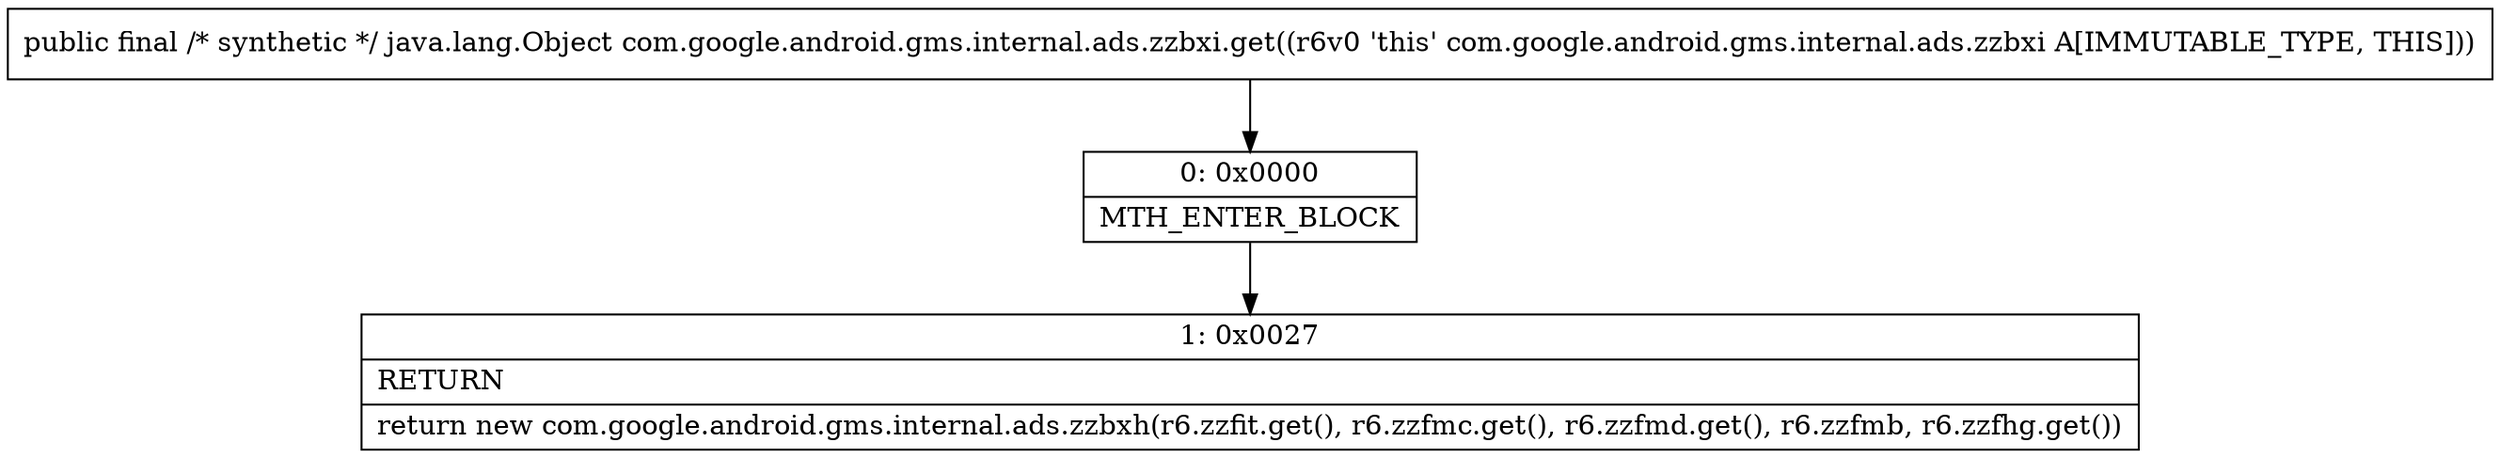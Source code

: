 digraph "CFG forcom.google.android.gms.internal.ads.zzbxi.get()Ljava\/lang\/Object;" {
Node_0 [shape=record,label="{0\:\ 0x0000|MTH_ENTER_BLOCK\l}"];
Node_1 [shape=record,label="{1\:\ 0x0027|RETURN\l|return new com.google.android.gms.internal.ads.zzbxh(r6.zzfit.get(), r6.zzfmc.get(), r6.zzfmd.get(), r6.zzfmb, r6.zzfhg.get())\l}"];
MethodNode[shape=record,label="{public final \/* synthetic *\/ java.lang.Object com.google.android.gms.internal.ads.zzbxi.get((r6v0 'this' com.google.android.gms.internal.ads.zzbxi A[IMMUTABLE_TYPE, THIS])) }"];
MethodNode -> Node_0;
Node_0 -> Node_1;
}

